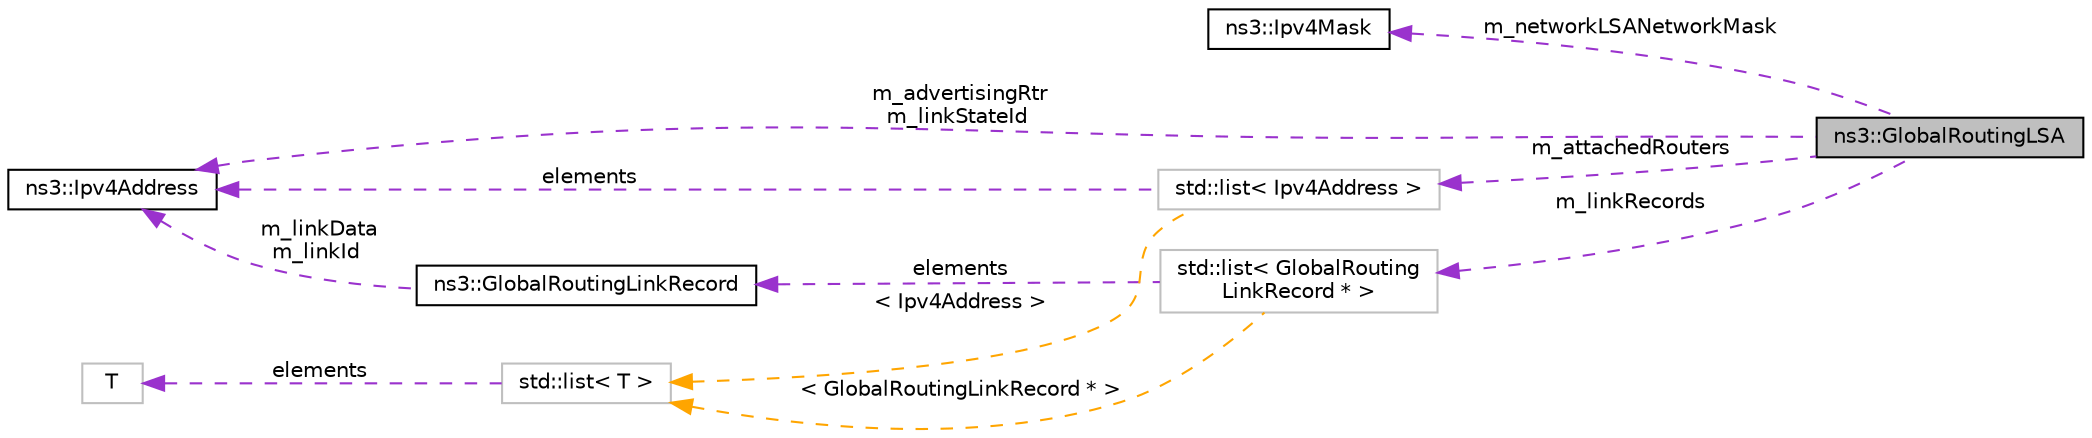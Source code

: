 digraph "ns3::GlobalRoutingLSA"
{
 // LATEX_PDF_SIZE
  edge [fontname="Helvetica",fontsize="10",labelfontname="Helvetica",labelfontsize="10"];
  node [fontname="Helvetica",fontsize="10",shape=record];
  rankdir="LR";
  Node1 [label="ns3::GlobalRoutingLSA",height=0.2,width=0.4,color="black", fillcolor="grey75", style="filled", fontcolor="black",tooltip="a Link State Advertisement (LSA) for a router, used in global routing."];
  Node2 -> Node1 [dir="back",color="darkorchid3",fontsize="10",style="dashed",label=" m_networkLSANetworkMask" ,fontname="Helvetica"];
  Node2 [label="ns3::Ipv4Mask",height=0.2,width=0.4,color="black", fillcolor="white", style="filled",URL="$classns3_1_1_ipv4_mask.html",tooltip="a class to represent an Ipv4 address mask"];
  Node3 -> Node1 [dir="back",color="darkorchid3",fontsize="10",style="dashed",label=" m_advertisingRtr\nm_linkStateId" ,fontname="Helvetica"];
  Node3 [label="ns3::Ipv4Address",height=0.2,width=0.4,color="black", fillcolor="white", style="filled",URL="$classns3_1_1_ipv4_address.html",tooltip="Ipv4 addresses are stored in host order in this class."];
  Node4 -> Node1 [dir="back",color="darkorchid3",fontsize="10",style="dashed",label=" m_linkRecords" ,fontname="Helvetica"];
  Node4 [label="std::list\< GlobalRouting\lLinkRecord * \>",height=0.2,width=0.4,color="grey75", fillcolor="white", style="filled",tooltip=" "];
  Node5 -> Node4 [dir="back",color="darkorchid3",fontsize="10",style="dashed",label=" elements" ,fontname="Helvetica"];
  Node5 [label="ns3::GlobalRoutingLinkRecord",height=0.2,width=0.4,color="black", fillcolor="white", style="filled",URL="$classns3_1_1_global_routing_link_record.html",tooltip="A single link record for a link state advertisement."];
  Node3 -> Node5 [dir="back",color="darkorchid3",fontsize="10",style="dashed",label=" m_linkData\nm_linkId" ,fontname="Helvetica"];
  Node6 -> Node4 [dir="back",color="orange",fontsize="10",style="dashed",label=" \< GlobalRoutingLinkRecord * \>" ,fontname="Helvetica"];
  Node6 [label="std::list\< T \>",height=0.2,width=0.4,color="grey75", fillcolor="white", style="filled",tooltip=" "];
  Node7 -> Node6 [dir="back",color="darkorchid3",fontsize="10",style="dashed",label=" elements" ,fontname="Helvetica"];
  Node7 [label="T",height=0.2,width=0.4,color="grey75", fillcolor="white", style="filled",tooltip=" "];
  Node8 -> Node1 [dir="back",color="darkorchid3",fontsize="10",style="dashed",label=" m_attachedRouters" ,fontname="Helvetica"];
  Node8 [label="std::list\< Ipv4Address \>",height=0.2,width=0.4,color="grey75", fillcolor="white", style="filled",tooltip=" "];
  Node3 -> Node8 [dir="back",color="darkorchid3",fontsize="10",style="dashed",label=" elements" ,fontname="Helvetica"];
  Node6 -> Node8 [dir="back",color="orange",fontsize="10",style="dashed",label=" \< Ipv4Address \>" ,fontname="Helvetica"];
}
